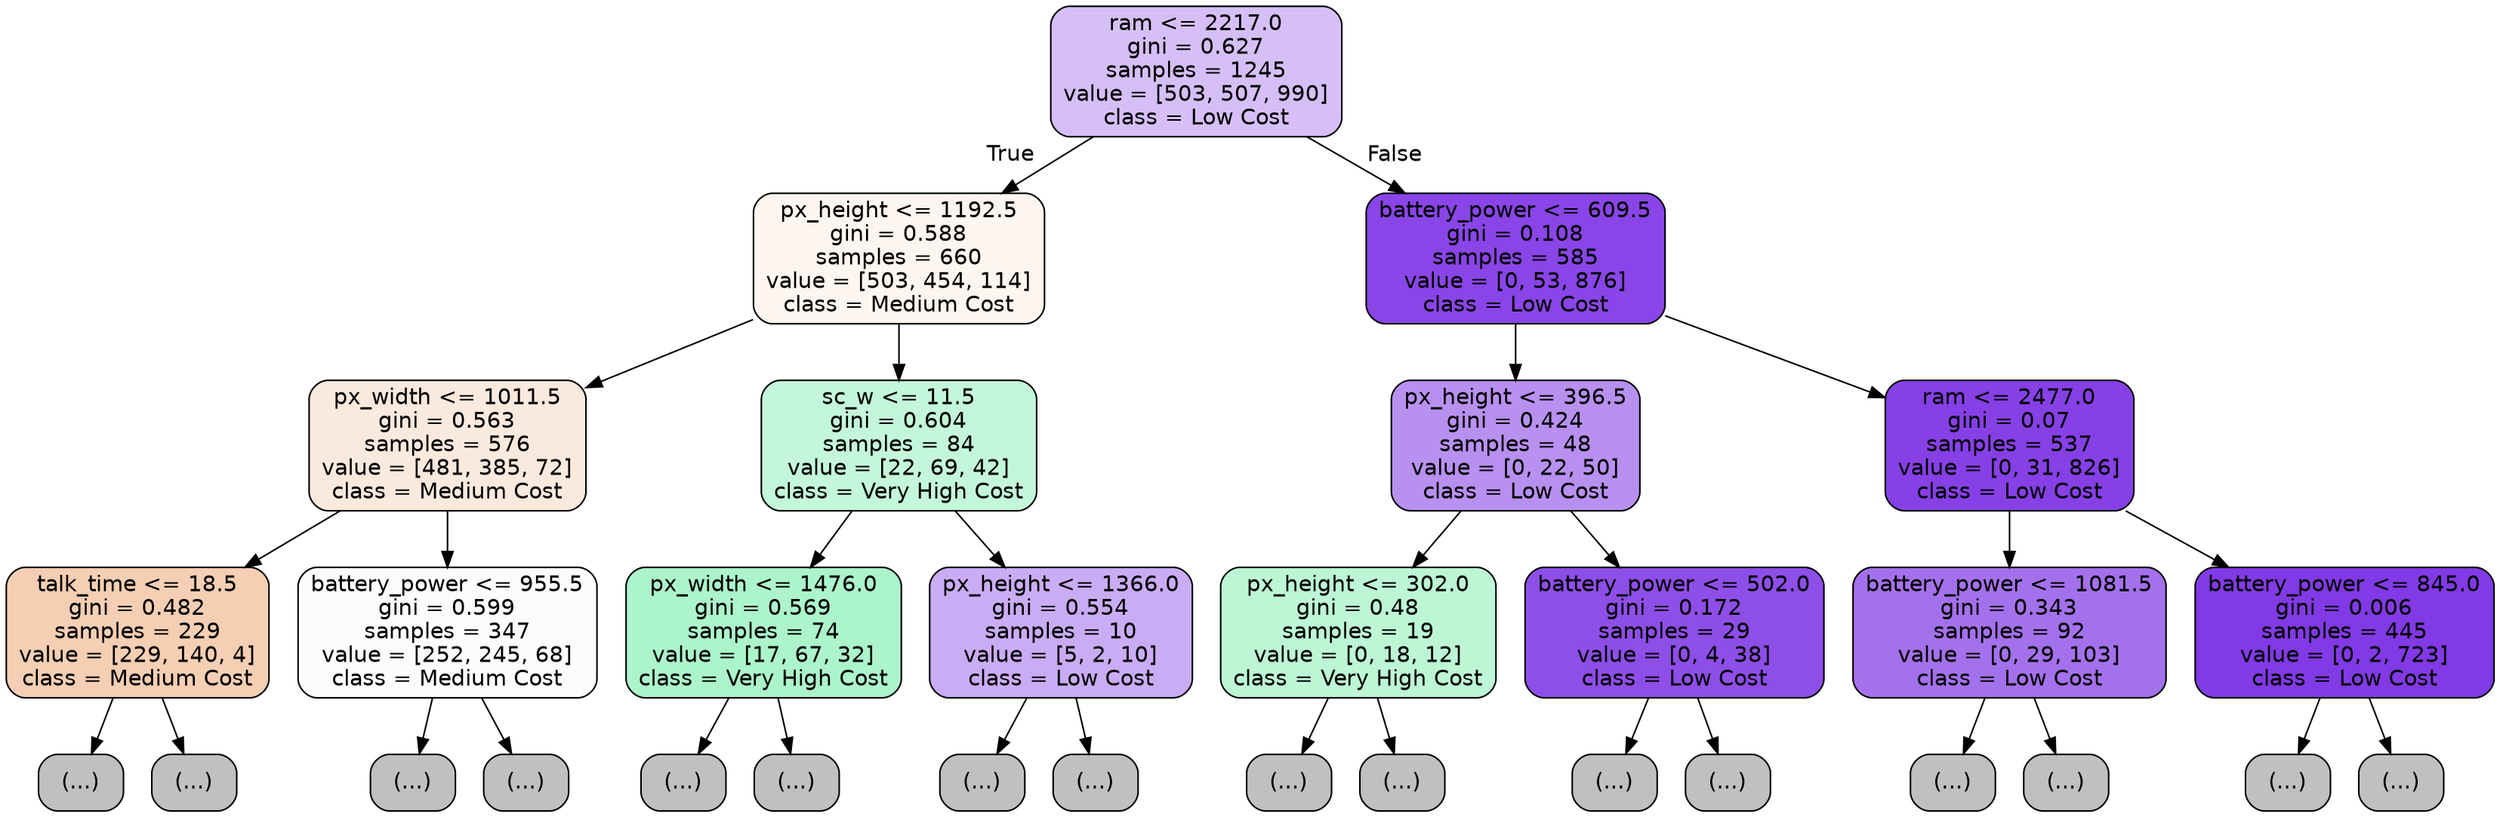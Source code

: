 digraph Tree {
node [shape=box, style="filled, rounded", color="black", fontname=helvetica] ;
edge [fontname=helvetica] ;
0 [label="ram <= 2217.0\ngini = 0.627\nsamples = 1245\nvalue = [503, 507, 990]\nclass = Low Cost", fillcolor="#d6bff7"] ;
1 [label="px_height <= 1192.5\ngini = 0.588\nsamples = 660\nvalue = [503, 454, 114]\nclass = Medium Cost", fillcolor="#fdf5ef"] ;
0 -> 1 [labeldistance=2.5, labelangle=45, headlabel="True"] ;
2 [label="px_width <= 1011.5\ngini = 0.563\nsamples = 576\nvalue = [481, 385, 72]\nclass = Medium Cost", fillcolor="#fae9dd"] ;
1 -> 2 ;
3 [label="talk_time <= 18.5\ngini = 0.482\nsamples = 229\nvalue = [229, 140, 4]\nclass = Medium Cost", fillcolor="#f5cfb3"] ;
2 -> 3 ;
4 [label="(...)", fillcolor="#C0C0C0"] ;
3 -> 4 ;
95 [label="(...)", fillcolor="#C0C0C0"] ;
3 -> 95 ;
114 [label="battery_power <= 955.5\ngini = 0.599\nsamples = 347\nvalue = [252, 245, 68]\nclass = Medium Cost", fillcolor="#fefcfb"] ;
2 -> 114 ;
115 [label="(...)", fillcolor="#C0C0C0"] ;
114 -> 115 ;
160 [label="(...)", fillcolor="#C0C0C0"] ;
114 -> 160 ;
279 [label="sc_w <= 11.5\ngini = 0.604\nsamples = 84\nvalue = [22, 69, 42]\nclass = Very High Cost", fillcolor="#c4f7da"] ;
1 -> 279 ;
280 [label="px_width <= 1476.0\ngini = 0.569\nsamples = 74\nvalue = [17, 67, 32]\nclass = Very High Cost", fillcolor="#acf4ca"] ;
279 -> 280 ;
281 [label="(...)", fillcolor="#C0C0C0"] ;
280 -> 281 ;
292 [label="(...)", fillcolor="#C0C0C0"] ;
280 -> 292 ;
329 [label="px_height <= 1366.0\ngini = 0.554\nsamples = 10\nvalue = [5, 2, 10]\nclass = Low Cost", fillcolor="#caacf4"] ;
279 -> 329 ;
330 [label="(...)", fillcolor="#C0C0C0"] ;
329 -> 330 ;
333 [label="(...)", fillcolor="#C0C0C0"] ;
329 -> 333 ;
338 [label="battery_power <= 609.5\ngini = 0.108\nsamples = 585\nvalue = [0, 53, 876]\nclass = Low Cost", fillcolor="#8945e7"] ;
0 -> 338 [labeldistance=2.5, labelangle=-45, headlabel="False"] ;
339 [label="px_height <= 396.5\ngini = 0.424\nsamples = 48\nvalue = [0, 22, 50]\nclass = Low Cost", fillcolor="#b890f0"] ;
338 -> 339 ;
340 [label="px_height <= 302.0\ngini = 0.48\nsamples = 19\nvalue = [0, 18, 12]\nclass = Very High Cost", fillcolor="#bdf6d5"] ;
339 -> 340 ;
341 [label="(...)", fillcolor="#C0C0C0"] ;
340 -> 341 ;
348 [label="(...)", fillcolor="#C0C0C0"] ;
340 -> 348 ;
351 [label="battery_power <= 502.0\ngini = 0.172\nsamples = 29\nvalue = [0, 4, 38]\nclass = Low Cost", fillcolor="#8e4ee8"] ;
339 -> 351 ;
352 [label="(...)", fillcolor="#C0C0C0"] ;
351 -> 352 ;
353 [label="(...)", fillcolor="#C0C0C0"] ;
351 -> 353 ;
362 [label="ram <= 2477.0\ngini = 0.07\nsamples = 537\nvalue = [0, 31, 826]\nclass = Low Cost", fillcolor="#8640e6"] ;
338 -> 362 ;
363 [label="battery_power <= 1081.5\ngini = 0.343\nsamples = 92\nvalue = [0, 29, 103]\nclass = Low Cost", fillcolor="#a471ec"] ;
362 -> 363 ;
364 [label="(...)", fillcolor="#C0C0C0"] ;
363 -> 364 ;
383 [label="(...)", fillcolor="#C0C0C0"] ;
363 -> 383 ;
400 [label="battery_power <= 845.0\ngini = 0.006\nsamples = 445\nvalue = [0, 2, 723]\nclass = Low Cost", fillcolor="#813ae5"] ;
362 -> 400 ;
401 [label="(...)", fillcolor="#C0C0C0"] ;
400 -> 401 ;
408 [label="(...)", fillcolor="#C0C0C0"] ;
400 -> 408 ;
}
